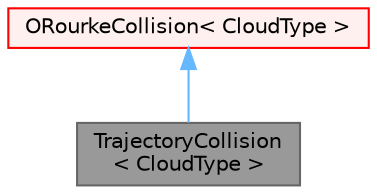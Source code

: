 digraph "TrajectoryCollision&lt; CloudType &gt;"
{
 // LATEX_PDF_SIZE
  bgcolor="transparent";
  edge [fontname=Helvetica,fontsize=10,labelfontname=Helvetica,labelfontsize=10];
  node [fontname=Helvetica,fontsize=10,shape=box,height=0.2,width=0.4];
  Node1 [id="Node000001",label="TrajectoryCollision\l\< CloudType \>",height=0.2,width=0.4,color="gray40", fillcolor="grey60", style="filled", fontcolor="black",tooltip="Trajectory collision model by N. Nordin, based on O'Rourke's collision model."];
  Node2 -> Node1 [id="edge1_Node000001_Node000002",dir="back",color="steelblue1",style="solid",tooltip=" "];
  Node2 [id="Node000002",label="ORourkeCollision\< CloudType \>",height=0.2,width=0.4,color="red", fillcolor="#FFF0F0", style="filled",URL="$classFoam_1_1ORourkeCollision.html",tooltip="Collision model by P.J. O'Rourke."];
}
